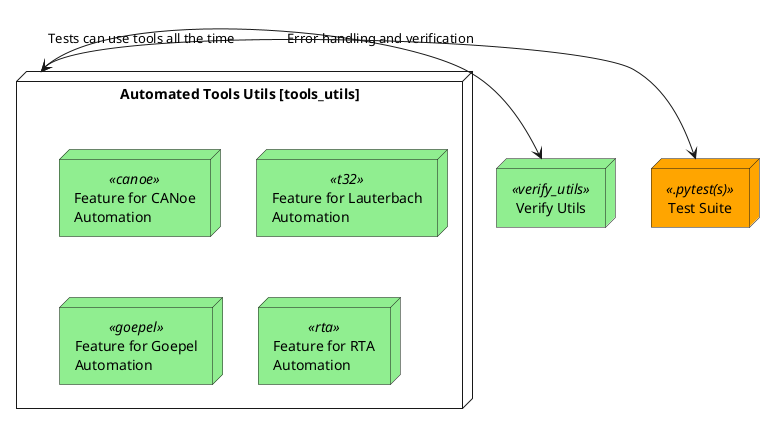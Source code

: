 
@startuml{utils.png}

node "Automated Tools Utils [tools_utils]" as utils {
    node "Feature for CANoe\nAutomation" <<canoe>> as canoe
    node "Feature for Lauterbach\nAutomation" <<t32>> as t32
    node "Feature for Goepel\nAutomation" <<goepel>> as goepel
    node "Feature for RTA\nAutomation" <<rta>> as rta
}

node "Verify Utils" <<verify_utils>> as verify
node "Test Suite" <<.pytest(s)>> as tests

utils <-> verify: Error handling and verification
utils <-> tests: Tests can use tools all the time

skinparam node {
    backgroundColor<<canoe>> LightGreen
    backgroundColor<<t32>> LightGreen
    backgroundColor<<goepel>> LightGreen
    backgroundColor<<rta>> LightGreen
    backgroundColor<<verify_utils>> LightGreen
    backgroundColor<<.pytest(s)>> Orange
}


@enduml
